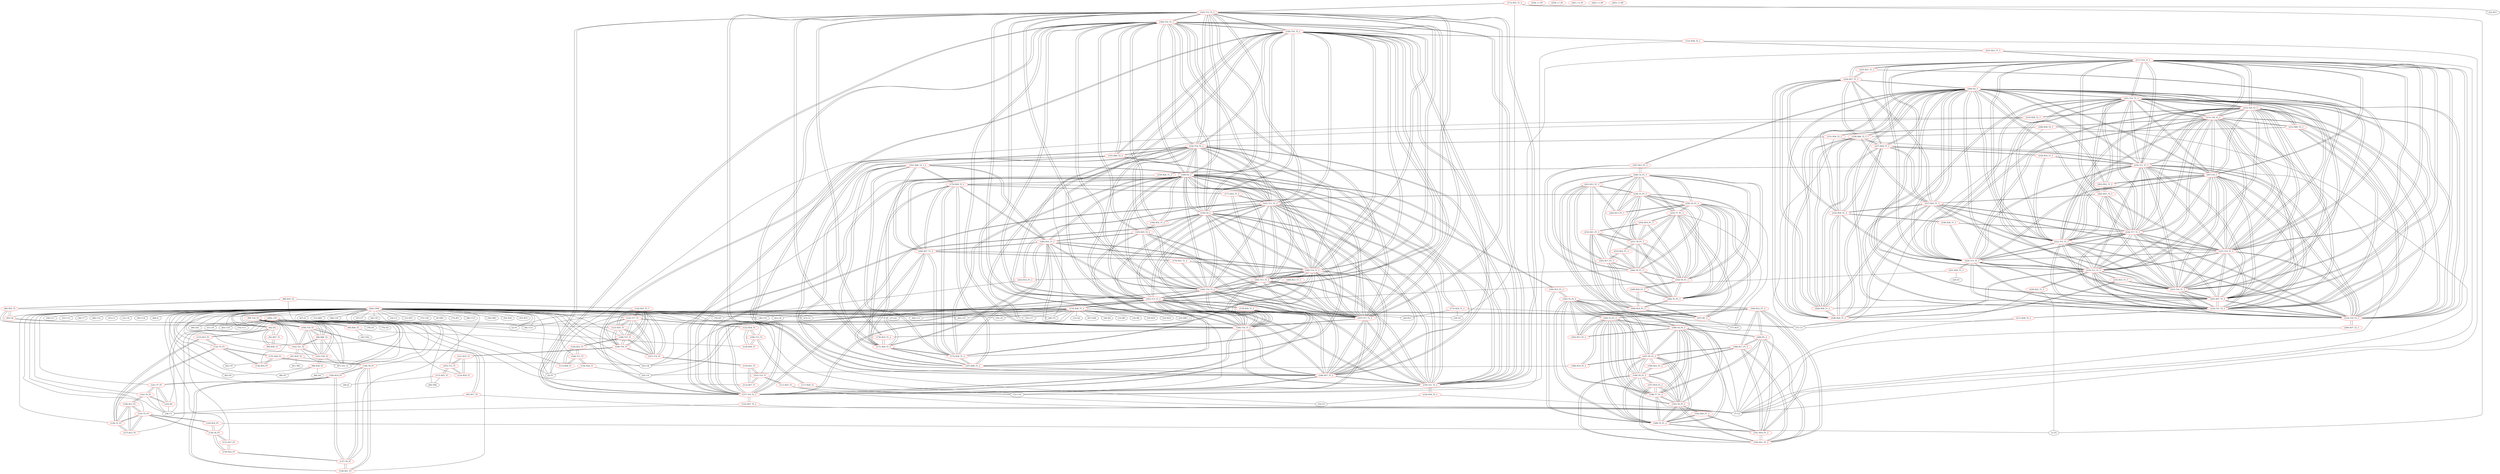 graph {
	88 [label="(88) R35_T2" color=red]
	89 [label="(89) R52_T1"]
	87 [label="(87) T22_T1"]
	124 [label="(124) R35_T2_T"]
	89 [label="(89) R52_T1" color=red]
	92 [label="(92) D2"]
	93 [label="(93) C8"]
	88 [label="(88) R35_T2"]
	87 [label="(87) T22_T1"]
	90 [label="(90) R58_T1" color=red]
	91 [label="(91) R57_T1"]
	92 [label="(92) D2"]
	91 [label="(91) R57_T1" color=red]
	90 [label="(90) R58_T1"]
	92 [label="(92) D2"]
	92 [label="(92) D2" color=red]
	89 [label="(89) R52_T1"]
	93 [label="(93) C8"]
	90 [label="(90) R58_T1"]
	91 [label="(91) R57_T1"]
	133 [label="(133) R15_P1"]
	93 [label="(93) C8" color=red]
	92 [label="(92) D2"]
	89 [label="(89) R52_T1"]
	94 [label="(94) R36_T2" color=red]
	63 [label="(63) U8"]
	45 [label="(45) GS2"]
	99 [label="(99) T18_T2"]
	95 [label="(95) R37_T2" color=red]
	34 [label="(34) U1"]
	7 [label="(7) U2"]
	100 [label="(100) T19_T2"]
	96 [label="(96) R38_T2" color=red]
	85 [label="(85) P4"]
	86 [label="(86) P5"]
	84 [label="(84) D4"]
	101 [label="(101) T20_T2"]
	97 [label="(97) R39_T2" color=red]
	63 [label="(63) U8"]
	62 [label="(62) U9"]
	61 [label="(61) TR2"]
	102 [label="(102) T21_T2"]
	98 [label="(98) R40_T2" color=red]
	87 [label="(87) T22_T1"]
	100 [label="(100) T19_T2"]
	99 [label="(99) T18_T2"]
	102 [label="(102) T21_T2"]
	101 [label="(101) T20_T2"]
	99 [label="(99) T18_T2" color=red]
	87 [label="(87) T22_T1"]
	100 [label="(100) T19_T2"]
	98 [label="(98) R40_T2"]
	102 [label="(102) T21_T2"]
	101 [label="(101) T20_T2"]
	94 [label="(94) R36_T2"]
	100 [label="(100) T19_T2" color=red]
	87 [label="(87) T22_T1"]
	99 [label="(99) T18_T2"]
	98 [label="(98) R40_T2"]
	102 [label="(102) T21_T2"]
	101 [label="(101) T20_T2"]
	95 [label="(95) R37_T2"]
	101 [label="(101) T20_T2" color=red]
	87 [label="(87) T22_T1"]
	100 [label="(100) T19_T2"]
	99 [label="(99) T18_T2"]
	98 [label="(98) R40_T2"]
	102 [label="(102) T21_T2"]
	96 [label="(96) R38_T2"]
	102 [label="(102) T21_T2" color=red]
	87 [label="(87) T22_T1"]
	100 [label="(100) T19_T2"]
	99 [label="(99) T18_T2"]
	98 [label="(98) R40_T2"]
	101 [label="(101) T20_T2"]
	97 [label="(97) R39_T2"]
	103 [label="(103) T10_T1" color=red]
	111 [label="(111) R23_T1"]
	119 [label="(119) R31_T1"]
	112 [label="(112) R27_T1"]
	104 [label="(104) T11_T1" color=red]
	116 [label="(116) R24_T1"]
	120 [label="(120) R32_T1"]
	113 [label="(113) R28_T1"]
	105 [label="(105) T12_T1" color=red]
	121 [label="(121) R33_T1"]
	114 [label="(114) R29_T1"]
	115 [label="(115) R25_T1"]
	106 [label="(106) T13_T1" color=red]
	118 [label="(118) R30_T1"]
	122 [label="(122) R34_T1"]
	117 [label="(117) R26_T1"]
	107 [label="(107) T14_T1" color=red]
	109 [label="(109) T16_T1"]
	108 [label="(108) T15_T1"]
	123 [label="(123) R35_T1"]
	110 [label="(110) T17_T1"]
	124 [label="(124) R35_T2_T"]
	119 [label="(119) R31_T1"]
	108 [label="(108) T15_T1" color=red]
	109 [label="(109) T16_T1"]
	123 [label="(123) R35_T1"]
	107 [label="(107) T14_T1"]
	110 [label="(110) T17_T1"]
	124 [label="(124) R35_T2_T"]
	120 [label="(120) R32_T1"]
	109 [label="(109) T16_T1" color=red]
	108 [label="(108) T15_T1"]
	123 [label="(123) R35_T1"]
	107 [label="(107) T14_T1"]
	110 [label="(110) T17_T1"]
	124 [label="(124) R35_T2_T"]
	121 [label="(121) R33_T1"]
	110 [label="(110) T17_T1" color=red]
	109 [label="(109) T16_T1"]
	108 [label="(108) T15_T1"]
	123 [label="(123) R35_T1"]
	107 [label="(107) T14_T1"]
	124 [label="(124) R35_T2_T"]
	122 [label="(122) R34_T1"]
	111 [label="(111) R23_T1" color=red]
	7 [label="(7) U2"]
	73 [label="(73) U10"]
	103 [label="(103) T10_T1"]
	112 [label="(112) R27_T1" color=red]
	103 [label="(103) T10_T1"]
	119 [label="(119) R31_T1"]
	113 [label="(113) R28_T1" color=red]
	120 [label="(120) R32_T1"]
	104 [label="(104) T11_T1"]
	114 [label="(114) R29_T1" color=red]
	121 [label="(121) R33_T1"]
	105 [label="(105) T12_T1"]
	115 [label="(115) R25_T1" color=red]
	58 [label="(58) J2"]
	60 [label="(60) FB4"]
	105 [label="(105) T12_T1"]
	116 [label="(116) R24_T1" color=red]
	43 [label="(43) U4"]
	0 [label="(0) P1"]
	104 [label="(104) T11_T1"]
	117 [label="(117) R26_T1" color=red]
	73 [label="(73) U10"]
	7 [label="(7) U2"]
	106 [label="(106) T13_T1"]
	118 [label="(118) R30_T1" color=red]
	122 [label="(122) R34_T1"]
	106 [label="(106) T13_T1"]
	119 [label="(119) R31_T1" color=red]
	103 [label="(103) T10_T1"]
	112 [label="(112) R27_T1"]
	107 [label="(107) T14_T1"]
	120 [label="(120) R32_T1" color=red]
	108 [label="(108) T15_T1"]
	113 [label="(113) R28_T1"]
	104 [label="(104) T11_T1"]
	121 [label="(121) R33_T1" color=red]
	109 [label="(109) T16_T1"]
	114 [label="(114) R29_T1"]
	105 [label="(105) T12_T1"]
	122 [label="(122) R34_T1" color=red]
	110 [label="(110) T17_T1"]
	118 [label="(118) R30_T1"]
	106 [label="(106) T13_T1"]
	123 [label="(123) R35_T1" color=red]
	109 [label="(109) T16_T1"]
	108 [label="(108) T15_T1"]
	107 [label="(107) T14_T1"]
	110 [label="(110) T17_T1"]
	124 [label="(124) R35_T2_T"]
	124 [label="(124) R35_T2_T" color=red]
	109 [label="(109) T16_T1"]
	108 [label="(108) T15_T1"]
	123 [label="(123) R35_T1"]
	107 [label="(107) T14_T1"]
	110 [label="(110) T17_T1"]
	88 [label="(88) R35_T2"]
	125 [label="(125) T3_P1" color=red]
	129 [label="(129) R14_P1"]
	130 [label="(130) T6_P1"]
	128 [label="(128) R13_P1"]
	127 [label="(127) R12_P1"]
	126 [label="(126) T2_P1"]
	126 [label="(126) T2_P1" color=red]
	128 [label="(128) R13_P1"]
	125 [label="(125) T3_P1"]
	127 [label="(127) R12_P1"]
	132 [label="(132) T5_P1"]
	133 [label="(133) R15_P1"]
	127 [label="(127) R12_P1" color=red]
	128 [label="(128) R13_P1"]
	125 [label="(125) T3_P1"]
	126 [label="(126) T2_P1"]
	128 [label="(128) R13_P1" color=red]
	142 [label="(142) T4_P1"]
	125 [label="(125) T3_P1"]
	127 [label="(127) R12_P1"]
	126 [label="(126) T2_P1"]
	129 [label="(129) R14_P1" color=red]
	1 [label="(1) P2"]
	125 [label="(125) T3_P1"]
	130 [label="(130) T6_P1"]
	130 [label="(130) T6_P1" color=red]
	129 [label="(129) R14_P1"]
	125 [label="(125) T3_P1"]
	139 [label="(139) R22_P1"]
	131 [label="(131) R17_P1"]
	131 [label="(131) R17_P1" color=red]
	139 [label="(139) R22_P1"]
	130 [label="(130) T6_P1"]
	132 [label="(132) T5_P1" color=red]
	126 [label="(126) T2_P1"]
	133 [label="(133) R15_P1"]
	134 [label="(134) R16_P1"]
	135 [label="(135) R20_P1"]
	133 [label="(133) R15_P1" color=red]
	92 [label="(92) D2"]
	126 [label="(126) T2_P1"]
	132 [label="(132) T5_P1"]
	134 [label="(134) R16_P1" color=red]
	132 [label="(132) T5_P1"]
	135 [label="(135) R20_P1"]
	135 [label="(135) R20_P1" color=red]
	136 [label="(136) T8_P1"]
	134 [label="(134) R16_P1"]
	132 [label="(132) T5_P1"]
	136 [label="(136) T8_P1" color=red]
	137 [label="(137) T9_P1"]
	138 [label="(138) R21_P1"]
	140 [label="(140) R19_P1"]
	135 [label="(135) R20_P1"]
	137 [label="(137) T9_P1" color=red]
	139 [label="(139) R22_P1"]
	138 [label="(138) R21_P1"]
	136 [label="(136) T8_P1"]
	140 [label="(140) R19_P1"]
	138 [label="(138) R21_P1" color=red]
	137 [label="(137) T9_P1"]
	136 [label="(136) T8_P1"]
	140 [label="(140) R19_P1"]
	139 [label="(139) R22_P1" color=red]
	137 [label="(137) T9_P1"]
	130 [label="(130) T6_P1"]
	131 [label="(131) R17_P1"]
	140 [label="(140) R19_P1" color=red]
	137 [label="(137) T9_P1"]
	138 [label="(138) R21_P1"]
	136 [label="(136) T8_P1"]
	141 [label="(141) T7_P1"]
	141 [label="(141) T7_P1" color=red]
	143 [label="(143) R1"]
	142 [label="(142) T4_P1"]
	34 [label="(34) U1"]
	140 [label="(140) R19_P1"]
	142 [label="(142) T4_P1" color=red]
	128 [label="(128) R13_P1"]
	143 [label="(143) R1"]
	141 [label="(141) T7_P1"]
	34 [label="(34) U1"]
	143 [label="(143) R1" color=red]
	142 [label="(142) T4_P1"]
	141 [label="(141) T7_P1"]
	34 [label="(34) U1"]
	144 [label="(144) T22_T1_2" color=red]
	158 [label="(158) T20_T2_2"]
	156 [label="(156) T18_T2_2"]
	157 [label="(157) T19_T2_2"]
	159 [label="(159) T21_T2_2"]
	148 [label="(148) R57_T1_2"]
	149 [label="(149) D2_2"]
	161 [label="(161) T11_T1_2"]
	166 [label="(166) T16_T1_2"]
	167 [label="(167) T17_T1_2"]
	160 [label="(160) T10_T1_2"]
	162 [label="(162) T12_T1_2"]
	163 [label="(163) T13_T1_2"]
	164 [label="(164) T14_T1_2"]
	165 [label="(165) T15_T1_2"]
	150 [label="(150) C8_2"]
	155 [label="(155) R40_T2_2"]
	146 [label="(146) R52_T1_2"]
	145 [label="(145) R35_T2_2"]
	145 [label="(145) R35_T2_2" color=red]
	166 [label="(166) T16_T1_2"]
	165 [label="(165) T15_T1_2"]
	180 [label="(180) R35_T1_2"]
	164 [label="(164) T14_T1_2"]
	167 [label="(167) T17_T1_2"]
	146 [label="(146) R52_T1_2"]
	144 [label="(144) T22_T1_2"]
	146 [label="(146) R52_T1_2" color=red]
	149 [label="(149) D2_2"]
	150 [label="(150) C8_2"]
	145 [label="(145) R35_T2_2"]
	144 [label="(144) T22_T1_2"]
	147 [label="(147) R58_T1_2" color=red]
	148 [label="(148) R57_T1_2"]
	149 [label="(149) D2_2"]
	171 [label="(171) R29_T1_2"]
	180 [label="(180) R35_T1_2"]
	181 [label="(181) R40_T2_T_2"]
	175 [label="(175) R30_T1_2"]
	169 [label="(169) R27_T1_2"]
	170 [label="(170) R28_T1_2"]
	148 [label="(148) R57_T1_2" color=red]
	158 [label="(158) T20_T2_2"]
	156 [label="(156) T18_T2_2"]
	157 [label="(157) T19_T2_2"]
	159 [label="(159) T21_T2_2"]
	144 [label="(144) T22_T1_2"]
	149 [label="(149) D2_2"]
	161 [label="(161) T11_T1_2"]
	166 [label="(166) T16_T1_2"]
	167 [label="(167) T17_T1_2"]
	160 [label="(160) T10_T1_2"]
	162 [label="(162) T12_T1_2"]
	163 [label="(163) T13_T1_2"]
	164 [label="(164) T14_T1_2"]
	165 [label="(165) T15_T1_2"]
	150 [label="(150) C8_2"]
	147 [label="(147) R58_T1_2"]
	149 [label="(149) D2_2" color=red]
	158 [label="(158) T20_T2_2"]
	156 [label="(156) T18_T2_2"]
	157 [label="(157) T19_T2_2"]
	159 [label="(159) T21_T2_2"]
	148 [label="(148) R57_T1_2"]
	144 [label="(144) T22_T1_2"]
	161 [label="(161) T11_T1_2"]
	166 [label="(166) T16_T1_2"]
	167 [label="(167) T17_T1_2"]
	160 [label="(160) T10_T1_2"]
	162 [label="(162) T12_T1_2"]
	163 [label="(163) T13_T1_2"]
	164 [label="(164) T14_T1_2"]
	165 [label="(165) T15_T1_2"]
	150 [label="(150) C8_2"]
	146 [label="(146) R52_T1_2"]
	147 [label="(147) R58_T1_2"]
	171 [label="(171) R29_T1_2"]
	180 [label="(180) R35_T1_2"]
	181 [label="(181) R40_T2_T_2"]
	175 [label="(175) R30_T1_2"]
	169 [label="(169) R27_T1_2"]
	170 [label="(170) R28_T1_2"]
	190 [label="(190) R15_P1_2"]
	150 [label="(150) C8_2" color=red]
	158 [label="(158) T20_T2_2"]
	156 [label="(156) T18_T2_2"]
	157 [label="(157) T19_T2_2"]
	159 [label="(159) T21_T2_2"]
	148 [label="(148) R57_T1_2"]
	144 [label="(144) T22_T1_2"]
	149 [label="(149) D2_2"]
	161 [label="(161) T11_T1_2"]
	166 [label="(166) T16_T1_2"]
	167 [label="(167) T17_T1_2"]
	160 [label="(160) T10_T1_2"]
	162 [label="(162) T12_T1_2"]
	163 [label="(163) T13_T1_2"]
	164 [label="(164) T14_T1_2"]
	165 [label="(165) T15_T1_2"]
	146 [label="(146) R52_T1_2"]
	151 [label="(151) R36_T2_2" color=red]
	37 [label="(37) U3"]
	7 [label="(7) U2"]
	208 [label="(208) R36_T2_3"]
	156 [label="(156) T18_T2_2"]
	152 [label="(152) R37_T2_2" color=red]
	34 [label="(34) U1"]
	7 [label="(7) U2"]
	157 [label="(157) T19_T2_2"]
	153 [label="(153) R38_T2_2" color=red]
	73 [label="(73) U10"]
	7 [label="(7) U2"]
	225 [label="(225) R23_T1_3"]
	158 [label="(158) T20_T2_2"]
	154 [label="(154) R39_T2_2" color=red]
	33 [label="(33) C5"]
	7 [label="(7) U2"]
	159 [label="(159) T21_T2_2"]
	155 [label="(155) R40_T2_2" color=red]
	144 [label="(144) T22_T1_2"]
	157 [label="(157) T19_T2_2"]
	156 [label="(156) T18_T2_2"]
	159 [label="(159) T21_T2_2"]
	158 [label="(158) T20_T2_2"]
	181 [label="(181) R40_T2_T_2"]
	156 [label="(156) T18_T2_2" color=red]
	158 [label="(158) T20_T2_2"]
	157 [label="(157) T19_T2_2"]
	159 [label="(159) T21_T2_2"]
	148 [label="(148) R57_T1_2"]
	144 [label="(144) T22_T1_2"]
	149 [label="(149) D2_2"]
	161 [label="(161) T11_T1_2"]
	166 [label="(166) T16_T1_2"]
	167 [label="(167) T17_T1_2"]
	160 [label="(160) T10_T1_2"]
	162 [label="(162) T12_T1_2"]
	163 [label="(163) T13_T1_2"]
	164 [label="(164) T14_T1_2"]
	165 [label="(165) T15_T1_2"]
	150 [label="(150) C8_2"]
	155 [label="(155) R40_T2_2"]
	151 [label="(151) R36_T2_2"]
	157 [label="(157) T19_T2_2" color=red]
	158 [label="(158) T20_T2_2"]
	156 [label="(156) T18_T2_2"]
	159 [label="(159) T21_T2_2"]
	148 [label="(148) R57_T1_2"]
	144 [label="(144) T22_T1_2"]
	149 [label="(149) D2_2"]
	161 [label="(161) T11_T1_2"]
	166 [label="(166) T16_T1_2"]
	167 [label="(167) T17_T1_2"]
	160 [label="(160) T10_T1_2"]
	162 [label="(162) T12_T1_2"]
	163 [label="(163) T13_T1_2"]
	164 [label="(164) T14_T1_2"]
	165 [label="(165) T15_T1_2"]
	150 [label="(150) C8_2"]
	155 [label="(155) R40_T2_2"]
	152 [label="(152) R37_T2_2"]
	158 [label="(158) T20_T2_2" color=red]
	156 [label="(156) T18_T2_2"]
	157 [label="(157) T19_T2_2"]
	159 [label="(159) T21_T2_2"]
	148 [label="(148) R57_T1_2"]
	144 [label="(144) T22_T1_2"]
	149 [label="(149) D2_2"]
	161 [label="(161) T11_T1_2"]
	166 [label="(166) T16_T1_2"]
	167 [label="(167) T17_T1_2"]
	160 [label="(160) T10_T1_2"]
	162 [label="(162) T12_T1_2"]
	163 [label="(163) T13_T1_2"]
	164 [label="(164) T14_T1_2"]
	165 [label="(165) T15_T1_2"]
	150 [label="(150) C8_2"]
	155 [label="(155) R40_T2_2"]
	153 [label="(153) R38_T2_2"]
	159 [label="(159) T21_T2_2" color=red]
	158 [label="(158) T20_T2_2"]
	156 [label="(156) T18_T2_2"]
	157 [label="(157) T19_T2_2"]
	148 [label="(148) R57_T1_2"]
	144 [label="(144) T22_T1_2"]
	149 [label="(149) D2_2"]
	161 [label="(161) T11_T1_2"]
	166 [label="(166) T16_T1_2"]
	167 [label="(167) T17_T1_2"]
	160 [label="(160) T10_T1_2"]
	162 [label="(162) T12_T1_2"]
	163 [label="(163) T13_T1_2"]
	164 [label="(164) T14_T1_2"]
	165 [label="(165) T15_T1_2"]
	150 [label="(150) C8_2"]
	155 [label="(155) R40_T2_2"]
	154 [label="(154) R39_T2_2"]
	160 [label="(160) T10_T1_2" color=red]
	158 [label="(158) T20_T2_2"]
	156 [label="(156) T18_T2_2"]
	157 [label="(157) T19_T2_2"]
	159 [label="(159) T21_T2_2"]
	148 [label="(148) R57_T1_2"]
	144 [label="(144) T22_T1_2"]
	149 [label="(149) D2_2"]
	161 [label="(161) T11_T1_2"]
	166 [label="(166) T16_T1_2"]
	167 [label="(167) T17_T1_2"]
	162 [label="(162) T12_T1_2"]
	163 [label="(163) T13_T1_2"]
	164 [label="(164) T14_T1_2"]
	165 [label="(165) T15_T1_2"]
	150 [label="(150) C8_2"]
	168 [label="(168) R23_T1_2"]
	176 [label="(176) R31_T1_2"]
	169 [label="(169) R27_T1_2"]
	161 [label="(161) T11_T1_2" color=red]
	158 [label="(158) T20_T2_2"]
	156 [label="(156) T18_T2_2"]
	157 [label="(157) T19_T2_2"]
	159 [label="(159) T21_T2_2"]
	148 [label="(148) R57_T1_2"]
	144 [label="(144) T22_T1_2"]
	149 [label="(149) D2_2"]
	166 [label="(166) T16_T1_2"]
	167 [label="(167) T17_T1_2"]
	160 [label="(160) T10_T1_2"]
	162 [label="(162) T12_T1_2"]
	163 [label="(163) T13_T1_2"]
	164 [label="(164) T14_T1_2"]
	165 [label="(165) T15_T1_2"]
	150 [label="(150) C8_2"]
	173 [label="(173) R24_T1_2"]
	177 [label="(177) R32_T1_2"]
	170 [label="(170) R28_T1_2"]
	162 [label="(162) T12_T1_2" color=red]
	158 [label="(158) T20_T2_2"]
	156 [label="(156) T18_T2_2"]
	157 [label="(157) T19_T2_2"]
	159 [label="(159) T21_T2_2"]
	148 [label="(148) R57_T1_2"]
	144 [label="(144) T22_T1_2"]
	149 [label="(149) D2_2"]
	161 [label="(161) T11_T1_2"]
	166 [label="(166) T16_T1_2"]
	167 [label="(167) T17_T1_2"]
	160 [label="(160) T10_T1_2"]
	163 [label="(163) T13_T1_2"]
	164 [label="(164) T14_T1_2"]
	165 [label="(165) T15_T1_2"]
	150 [label="(150) C8_2"]
	178 [label="(178) R33_T1_2"]
	171 [label="(171) R29_T1_2"]
	172 [label="(172) R25_T1_2"]
	163 [label="(163) T13_T1_2" color=red]
	158 [label="(158) T20_T2_2"]
	156 [label="(156) T18_T2_2"]
	157 [label="(157) T19_T2_2"]
	159 [label="(159) T21_T2_2"]
	148 [label="(148) R57_T1_2"]
	144 [label="(144) T22_T1_2"]
	149 [label="(149) D2_2"]
	161 [label="(161) T11_T1_2"]
	166 [label="(166) T16_T1_2"]
	167 [label="(167) T17_T1_2"]
	160 [label="(160) T10_T1_2"]
	162 [label="(162) T12_T1_2"]
	164 [label="(164) T14_T1_2"]
	165 [label="(165) T15_T1_2"]
	150 [label="(150) C8_2"]
	175 [label="(175) R30_T1_2"]
	179 [label="(179) R34_T1_2"]
	174 [label="(174) R26_T1_2"]
	164 [label="(164) T14_T1_2" color=red]
	158 [label="(158) T20_T2_2"]
	156 [label="(156) T18_T2_2"]
	157 [label="(157) T19_T2_2"]
	159 [label="(159) T21_T2_2"]
	148 [label="(148) R57_T1_2"]
	144 [label="(144) T22_T1_2"]
	149 [label="(149) D2_2"]
	161 [label="(161) T11_T1_2"]
	166 [label="(166) T16_T1_2"]
	167 [label="(167) T17_T1_2"]
	160 [label="(160) T10_T1_2"]
	162 [label="(162) T12_T1_2"]
	163 [label="(163) T13_T1_2"]
	165 [label="(165) T15_T1_2"]
	150 [label="(150) C8_2"]
	180 [label="(180) R35_T1_2"]
	145 [label="(145) R35_T2_2"]
	176 [label="(176) R31_T1_2"]
	165 [label="(165) T15_T1_2" color=red]
	158 [label="(158) T20_T2_2"]
	156 [label="(156) T18_T2_2"]
	157 [label="(157) T19_T2_2"]
	159 [label="(159) T21_T2_2"]
	148 [label="(148) R57_T1_2"]
	144 [label="(144) T22_T1_2"]
	149 [label="(149) D2_2"]
	161 [label="(161) T11_T1_2"]
	166 [label="(166) T16_T1_2"]
	167 [label="(167) T17_T1_2"]
	160 [label="(160) T10_T1_2"]
	162 [label="(162) T12_T1_2"]
	163 [label="(163) T13_T1_2"]
	164 [label="(164) T14_T1_2"]
	150 [label="(150) C8_2"]
	180 [label="(180) R35_T1_2"]
	145 [label="(145) R35_T2_2"]
	177 [label="(177) R32_T1_2"]
	166 [label="(166) T16_T1_2" color=red]
	158 [label="(158) T20_T2_2"]
	156 [label="(156) T18_T2_2"]
	157 [label="(157) T19_T2_2"]
	159 [label="(159) T21_T2_2"]
	148 [label="(148) R57_T1_2"]
	144 [label="(144) T22_T1_2"]
	149 [label="(149) D2_2"]
	161 [label="(161) T11_T1_2"]
	167 [label="(167) T17_T1_2"]
	160 [label="(160) T10_T1_2"]
	162 [label="(162) T12_T1_2"]
	163 [label="(163) T13_T1_2"]
	164 [label="(164) T14_T1_2"]
	165 [label="(165) T15_T1_2"]
	150 [label="(150) C8_2"]
	180 [label="(180) R35_T1_2"]
	145 [label="(145) R35_T2_2"]
	178 [label="(178) R33_T1_2"]
	167 [label="(167) T17_T1_2" color=red]
	158 [label="(158) T20_T2_2"]
	156 [label="(156) T18_T2_2"]
	157 [label="(157) T19_T2_2"]
	159 [label="(159) T21_T2_2"]
	148 [label="(148) R57_T1_2"]
	144 [label="(144) T22_T1_2"]
	149 [label="(149) D2_2"]
	161 [label="(161) T11_T1_2"]
	166 [label="(166) T16_T1_2"]
	160 [label="(160) T10_T1_2"]
	162 [label="(162) T12_T1_2"]
	163 [label="(163) T13_T1_2"]
	164 [label="(164) T14_T1_2"]
	165 [label="(165) T15_T1_2"]
	150 [label="(150) C8_2"]
	180 [label="(180) R35_T1_2"]
	145 [label="(145) R35_T2_2"]
	179 [label="(179) R34_T1_2"]
	168 [label="(168) R23_T1_2" color=red]
	63 [label="(63) U8"]
	160 [label="(160) T10_T1_2"]
	169 [label="(169) R27_T1_2" color=red]
	171 [label="(171) R29_T1_2"]
	180 [label="(180) R35_T1_2"]
	181 [label="(181) R40_T2_T_2"]
	175 [label="(175) R30_T1_2"]
	149 [label="(149) D2_2"]
	147 [label="(147) R58_T1_2"]
	170 [label="(170) R28_T1_2"]
	160 [label="(160) T10_T1_2"]
	176 [label="(176) R31_T1_2"]
	170 [label="(170) R28_T1_2" color=red]
	171 [label="(171) R29_T1_2"]
	180 [label="(180) R35_T1_2"]
	181 [label="(181) R40_T2_T_2"]
	175 [label="(175) R30_T1_2"]
	149 [label="(149) D2_2"]
	147 [label="(147) R58_T1_2"]
	169 [label="(169) R27_T1_2"]
	177 [label="(177) R32_T1_2"]
	161 [label="(161) T11_T1_2"]
	171 [label="(171) R29_T1_2" color=red]
	180 [label="(180) R35_T1_2"]
	181 [label="(181) R40_T2_T_2"]
	175 [label="(175) R30_T1_2"]
	149 [label="(149) D2_2"]
	147 [label="(147) R58_T1_2"]
	169 [label="(169) R27_T1_2"]
	170 [label="(170) R28_T1_2"]
	178 [label="(178) R33_T1_2"]
	162 [label="(162) T12_T1_2"]
	172 [label="(172) R25_T1_2" color=red]
	1 [label="(1) P2"]
	18 [label="(18) Q3"]
	22 [label="(22) R11"]
	162 [label="(162) T12_T1_2"]
	173 [label="(173) R24_T1_2" color=red]
	7 [label="(7) U2"]
	20 [label="(20) R13"]
	18 [label="(18) Q3"]
	161 [label="(161) T11_T1_2"]
	174 [label="(174) R26_T1_2" color=red]
	2 [label="(2) P3"]
	35 [label="(35) C6"]
	19 [label="(19) R10"]
	73 [label="(73) U10"]
	38 [label="(38) C10"]
	20 [label="(20) R13"]
	70 [label="(70) C17"]
	52 [label="(52) R14"]
	41 [label="(41) C8"]
	64 [label="(64) C13"]
	25 [label="(25) SW3"]
	34 [label="(34) U1"]
	13 [label="(13) Q2"]
	0 [label="(0) P1"]
	47 [label="(47) GS4"]
	37 [label="(37) U3"]
	43 [label="(43) U4"]
	81 [label="(81) U12"]
	28 [label="(28) R4"]
	15 [label="(15) R9"]
	23 [label="(23) C2"]
	18 [label="(18) Q3"]
	63 [label="(63) U8"]
	14 [label="(14) R6"]
	40 [label="(40) U5"]
	82 [label="(82) C21"]
	163 [label="(163) T13_T1_2"]
	175 [label="(175) R30_T1_2" color=red]
	171 [label="(171) R29_T1_2"]
	180 [label="(180) R35_T1_2"]
	181 [label="(181) R40_T2_T_2"]
	149 [label="(149) D2_2"]
	147 [label="(147) R58_T1_2"]
	169 [label="(169) R27_T1_2"]
	170 [label="(170) R28_T1_2"]
	179 [label="(179) R34_T1_2"]
	163 [label="(163) T13_T1_2"]
	176 [label="(176) R31_T1_2" color=red]
	160 [label="(160) T10_T1_2"]
	169 [label="(169) R27_T1_2"]
	164 [label="(164) T14_T1_2"]
	177 [label="(177) R32_T1_2" color=red]
	165 [label="(165) T15_T1_2"]
	170 [label="(170) R28_T1_2"]
	161 [label="(161) T11_T1_2"]
	178 [label="(178) R33_T1_2" color=red]
	166 [label="(166) T16_T1_2"]
	171 [label="(171) R29_T1_2"]
	162 [label="(162) T12_T1_2"]
	179 [label="(179) R34_T1_2" color=red]
	167 [label="(167) T17_T1_2"]
	175 [label="(175) R30_T1_2"]
	163 [label="(163) T13_T1_2"]
	180 [label="(180) R35_T1_2" color=red]
	171 [label="(171) R29_T1_2"]
	181 [label="(181) R40_T2_T_2"]
	175 [label="(175) R30_T1_2"]
	149 [label="(149) D2_2"]
	147 [label="(147) R58_T1_2"]
	169 [label="(169) R27_T1_2"]
	170 [label="(170) R28_T1_2"]
	166 [label="(166) T16_T1_2"]
	165 [label="(165) T15_T1_2"]
	164 [label="(164) T14_T1_2"]
	167 [label="(167) T17_T1_2"]
	145 [label="(145) R35_T2_2"]
	181 [label="(181) R40_T2_T_2" color=red]
	171 [label="(171) R29_T1_2"]
	180 [label="(180) R35_T1_2"]
	175 [label="(175) R30_T1_2"]
	149 [label="(149) D2_2"]
	147 [label="(147) R58_T1_2"]
	169 [label="(169) R27_T1_2"]
	170 [label="(170) R28_T1_2"]
	155 [label="(155) R40_T2_2"]
	182 [label="(182) T3_P1_2" color=red]
	199 [label="(199) T4_P1_2"]
	198 [label="(198) T7_P1_2"]
	189 [label="(189) T5_P1_2"]
	194 [label="(194) T9_P1_2"]
	193 [label="(193) T8_P1_2"]
	187 [label="(187) T6_P1_2"]
	183 [label="(183) T2_P1_2"]
	186 [label="(186) R14_P1_2"]
	185 [label="(185) R13_P1_2"]
	184 [label="(184) R12_P1_2"]
	183 [label="(183) T2_P1_2" color=red]
	182 [label="(182) T3_P1_2"]
	199 [label="(199) T4_P1_2"]
	198 [label="(198) T7_P1_2"]
	189 [label="(189) T5_P1_2"]
	194 [label="(194) T9_P1_2"]
	193 [label="(193) T8_P1_2"]
	187 [label="(187) T6_P1_2"]
	185 [label="(185) R13_P1_2"]
	184 [label="(184) R12_P1_2"]
	190 [label="(190) R15_P1_2"]
	184 [label="(184) R12_P1_2" color=red]
	195 [label="(195) R21_P1_2"]
	191 [label="(191) R16_P1_2"]
	188 [label="(188) R17_P1_2"]
	200 [label="(200) R1_2"]
	185 [label="(185) R13_P1_2"]
	182 [label="(182) T3_P1_2"]
	183 [label="(183) T2_P1_2"]
	185 [label="(185) R13_P1_2" color=red]
	199 [label="(199) T4_P1_2"]
	182 [label="(182) T3_P1_2"]
	184 [label="(184) R12_P1_2"]
	183 [label="(183) T2_P1_2"]
	186 [label="(186) R14_P1_2" color=red]
	43 [label="(43) U4"]
	182 [label="(182) T3_P1_2"]
	187 [label="(187) T6_P1_2"]
	187 [label="(187) T6_P1_2" color=red]
	182 [label="(182) T3_P1_2"]
	199 [label="(199) T4_P1_2"]
	198 [label="(198) T7_P1_2"]
	189 [label="(189) T5_P1_2"]
	194 [label="(194) T9_P1_2"]
	193 [label="(193) T8_P1_2"]
	183 [label="(183) T2_P1_2"]
	186 [label="(186) R14_P1_2"]
	196 [label="(196) R22_P1_2"]
	188 [label="(188) R17_P1_2"]
	188 [label="(188) R17_P1_2" color=red]
	195 [label="(195) R21_P1_2"]
	191 [label="(191) R16_P1_2"]
	184 [label="(184) R12_P1_2"]
	200 [label="(200) R1_2"]
	196 [label="(196) R22_P1_2"]
	187 [label="(187) T6_P1_2"]
	189 [label="(189) T5_P1_2" color=red]
	182 [label="(182) T3_P1_2"]
	199 [label="(199) T4_P1_2"]
	198 [label="(198) T7_P1_2"]
	194 [label="(194) T9_P1_2"]
	193 [label="(193) T8_P1_2"]
	187 [label="(187) T6_P1_2"]
	183 [label="(183) T2_P1_2"]
	190 [label="(190) R15_P1_2"]
	191 [label="(191) R16_P1_2"]
	192 [label="(192) R20_P1_2"]
	190 [label="(190) R15_P1_2" color=red]
	149 [label="(149) D2_2"]
	183 [label="(183) T2_P1_2"]
	189 [label="(189) T5_P1_2"]
	191 [label="(191) R16_P1_2" color=red]
	195 [label="(195) R21_P1_2"]
	184 [label="(184) R12_P1_2"]
	188 [label="(188) R17_P1_2"]
	200 [label="(200) R1_2"]
	189 [label="(189) T5_P1_2"]
	192 [label="(192) R20_P1_2"]
	192 [label="(192) R20_P1_2" color=red]
	193 [label="(193) T8_P1_2"]
	191 [label="(191) R16_P1_2"]
	189 [label="(189) T5_P1_2"]
	193 [label="(193) T8_P1_2" color=red]
	182 [label="(182) T3_P1_2"]
	199 [label="(199) T4_P1_2"]
	198 [label="(198) T7_P1_2"]
	189 [label="(189) T5_P1_2"]
	194 [label="(194) T9_P1_2"]
	187 [label="(187) T6_P1_2"]
	183 [label="(183) T2_P1_2"]
	195 [label="(195) R21_P1_2"]
	197 [label="(197) R19_P1_2"]
	192 [label="(192) R20_P1_2"]
	194 [label="(194) T9_P1_2" color=red]
	196 [label="(196) R22_P1_2"]
	182 [label="(182) T3_P1_2"]
	199 [label="(199) T4_P1_2"]
	198 [label="(198) T7_P1_2"]
	189 [label="(189) T5_P1_2"]
	193 [label="(193) T8_P1_2"]
	187 [label="(187) T6_P1_2"]
	183 [label="(183) T2_P1_2"]
	195 [label="(195) R21_P1_2"]
	197 [label="(197) R19_P1_2"]
	195 [label="(195) R21_P1_2" color=red]
	191 [label="(191) R16_P1_2"]
	184 [label="(184) R12_P1_2"]
	188 [label="(188) R17_P1_2"]
	200 [label="(200) R1_2"]
	194 [label="(194) T9_P1_2"]
	193 [label="(193) T8_P1_2"]
	197 [label="(197) R19_P1_2"]
	196 [label="(196) R22_P1_2" color=red]
	194 [label="(194) T9_P1_2"]
	187 [label="(187) T6_P1_2"]
	188 [label="(188) R17_P1_2"]
	197 [label="(197) R19_P1_2" color=red]
	194 [label="(194) T9_P1_2"]
	195 [label="(195) R21_P1_2"]
	193 [label="(193) T8_P1_2"]
	198 [label="(198) T7_P1_2"]
	198 [label="(198) T7_P1_2" color=red]
	182 [label="(182) T3_P1_2"]
	199 [label="(199) T4_P1_2"]
	189 [label="(189) T5_P1_2"]
	194 [label="(194) T9_P1_2"]
	193 [label="(193) T8_P1_2"]
	187 [label="(187) T6_P1_2"]
	183 [label="(183) T2_P1_2"]
	200 [label="(200) R1_2"]
	7 [label="(7) U2"]
	197 [label="(197) R19_P1_2"]
	199 [label="(199) T4_P1_2" color=red]
	182 [label="(182) T3_P1_2"]
	198 [label="(198) T7_P1_2"]
	189 [label="(189) T5_P1_2"]
	194 [label="(194) T9_P1_2"]
	193 [label="(193) T8_P1_2"]
	187 [label="(187) T6_P1_2"]
	183 [label="(183) T2_P1_2"]
	185 [label="(185) R13_P1_2"]
	200 [label="(200) R1_2"]
	7 [label="(7) U2"]
	200 [label="(200) R1_2" color=red]
	199 [label="(199) T4_P1_2"]
	198 [label="(198) T7_P1_2"]
	7 [label="(7) U2"]
	195 [label="(195) R21_P1_2"]
	191 [label="(191) R16_P1_2"]
	184 [label="(184) R12_P1_2"]
	188 [label="(188) R17_P1_2"]
	201 [label="(201) T22_T1_3" color=red]
	215 [label="(215) T20_T2_3"]
	213 [label="(213) T18_T2_3"]
	214 [label="(214) T19_T2_3"]
	216 [label="(216) T21_T2_3"]
	205 [label="(205) R57_T1_3"]
	206 [label="(206) D2_3"]
	218 [label="(218) T11_T1_3"]
	223 [label="(223) T16_T1_3"]
	224 [label="(224) T17_T1_3"]
	217 [label="(217) T10_T1_3"]
	219 [label="(219) T12_T1_3"]
	220 [label="(220) T13_T1_3"]
	221 [label="(221) T14_T1_3"]
	222 [label="(222) T15_T1_3"]
	207 [label="(207) C8_3"]
	212 [label="(212) R40_T2_3"]
	203 [label="(203) R52_T1_3"]
	202 [label="(202) R35_T2_3"]
	202 [label="(202) R35_T2_3" color=red]
	223 [label="(223) T16_T1_3"]
	222 [label="(222) T15_T1_3"]
	237 [label="(237) R35_T1_3"]
	221 [label="(221) T14_T1_3"]
	224 [label="(224) T17_T1_3"]
	203 [label="(203) R52_T1_3"]
	201 [label="(201) T22_T1_3"]
	203 [label="(203) R52_T1_3" color=red]
	206 [label="(206) D2_3"]
	207 [label="(207) C8_3"]
	202 [label="(202) R35_T2_3"]
	201 [label="(201) T22_T1_3"]
	204 [label="(204) R58_T1_3" color=red]
	205 [label="(205) R57_T1_3"]
	206 [label="(206) D2_3"]
	228 [label="(228) R29_T1_3"]
	237 [label="(237) R35_T1_3"]
	238 [label="(238) R40_T2_T_3"]
	232 [label="(232) R30_T1_3"]
	226 [label="(226) R27_T1_3"]
	227 [label="(227) R28_T1_3"]
	205 [label="(205) R57_T1_3" color=red]
	215 [label="(215) T20_T2_3"]
	213 [label="(213) T18_T2_3"]
	214 [label="(214) T19_T2_3"]
	216 [label="(216) T21_T2_3"]
	201 [label="(201) T22_T1_3"]
	206 [label="(206) D2_3"]
	218 [label="(218) T11_T1_3"]
	223 [label="(223) T16_T1_3"]
	224 [label="(224) T17_T1_3"]
	217 [label="(217) T10_T1_3"]
	219 [label="(219) T12_T1_3"]
	220 [label="(220) T13_T1_3"]
	221 [label="(221) T14_T1_3"]
	222 [label="(222) T15_T1_3"]
	207 [label="(207) C8_3"]
	204 [label="(204) R58_T1_3"]
	206 [label="(206) D2_3" color=red]
	215 [label="(215) T20_T2_3"]
	213 [label="(213) T18_T2_3"]
	214 [label="(214) T19_T2_3"]
	216 [label="(216) T21_T2_3"]
	205 [label="(205) R57_T1_3"]
	201 [label="(201) T22_T1_3"]
	218 [label="(218) T11_T1_3"]
	223 [label="(223) T16_T1_3"]
	224 [label="(224) T17_T1_3"]
	217 [label="(217) T10_T1_3"]
	219 [label="(219) T12_T1_3"]
	220 [label="(220) T13_T1_3"]
	221 [label="(221) T14_T1_3"]
	222 [label="(222) T15_T1_3"]
	207 [label="(207) C8_3"]
	203 [label="(203) R52_T1_3"]
	204 [label="(204) R58_T1_3"]
	228 [label="(228) R29_T1_3"]
	237 [label="(237) R35_T1_3"]
	238 [label="(238) R40_T2_T_3"]
	232 [label="(232) R30_T1_3"]
	226 [label="(226) R27_T1_3"]
	227 [label="(227) R28_T1_3"]
	247 [label="(247) R15_P1_3"]
	207 [label="(207) C8_3" color=red]
	215 [label="(215) T20_T2_3"]
	213 [label="(213) T18_T2_3"]
	214 [label="(214) T19_T2_3"]
	216 [label="(216) T21_T2_3"]
	205 [label="(205) R57_T1_3"]
	201 [label="(201) T22_T1_3"]
	206 [label="(206) D2_3"]
	218 [label="(218) T11_T1_3"]
	223 [label="(223) T16_T1_3"]
	224 [label="(224) T17_T1_3"]
	217 [label="(217) T10_T1_3"]
	219 [label="(219) T12_T1_3"]
	220 [label="(220) T13_T1_3"]
	221 [label="(221) T14_T1_3"]
	222 [label="(222) T15_T1_3"]
	203 [label="(203) R52_T1_3"]
	208 [label="(208) R36_T2_3" color=red]
	37 [label="(37) U3"]
	7 [label="(7) U2"]
	151 [label="(151) R36_T2_2"]
	213 [label="(213) T18_T2_3"]
	209 [label="(209) R37_T2_3" color=red]
	7 [label="(7) U2"]
	214 [label="(214) T19_T2_3"]
	210 [label="(210) R38_T2_3" color=red]
	0 [label="(0) P1"]
	40 [label="(40) U5"]
	215 [label="(215) T20_T2_3"]
	211 [label="(211) R39_T2_3" color=red]
	37 [label="(37) U3"]
	7 [label="(7) U2"]
	216 [label="(216) T21_T2_3"]
	212 [label="(212) R40_T2_3" color=red]
	201 [label="(201) T22_T1_3"]
	214 [label="(214) T19_T2_3"]
	213 [label="(213) T18_T2_3"]
	216 [label="(216) T21_T2_3"]
	215 [label="(215) T20_T2_3"]
	238 [label="(238) R40_T2_T_3"]
	213 [label="(213) T18_T2_3" color=red]
	215 [label="(215) T20_T2_3"]
	214 [label="(214) T19_T2_3"]
	216 [label="(216) T21_T2_3"]
	205 [label="(205) R57_T1_3"]
	201 [label="(201) T22_T1_3"]
	206 [label="(206) D2_3"]
	218 [label="(218) T11_T1_3"]
	223 [label="(223) T16_T1_3"]
	224 [label="(224) T17_T1_3"]
	217 [label="(217) T10_T1_3"]
	219 [label="(219) T12_T1_3"]
	220 [label="(220) T13_T1_3"]
	221 [label="(221) T14_T1_3"]
	222 [label="(222) T15_T1_3"]
	207 [label="(207) C8_3"]
	212 [label="(212) R40_T2_3"]
	208 [label="(208) R36_T2_3"]
	214 [label="(214) T19_T2_3" color=red]
	215 [label="(215) T20_T2_3"]
	213 [label="(213) T18_T2_3"]
	216 [label="(216) T21_T2_3"]
	205 [label="(205) R57_T1_3"]
	201 [label="(201) T22_T1_3"]
	206 [label="(206) D2_3"]
	218 [label="(218) T11_T1_3"]
	223 [label="(223) T16_T1_3"]
	224 [label="(224) T17_T1_3"]
	217 [label="(217) T10_T1_3"]
	219 [label="(219) T12_T1_3"]
	220 [label="(220) T13_T1_3"]
	221 [label="(221) T14_T1_3"]
	222 [label="(222) T15_T1_3"]
	207 [label="(207) C8_3"]
	212 [label="(212) R40_T2_3"]
	209 [label="(209) R37_T2_3"]
	215 [label="(215) T20_T2_3" color=red]
	213 [label="(213) T18_T2_3"]
	214 [label="(214) T19_T2_3"]
	216 [label="(216) T21_T2_3"]
	205 [label="(205) R57_T1_3"]
	201 [label="(201) T22_T1_3"]
	206 [label="(206) D2_3"]
	218 [label="(218) T11_T1_3"]
	223 [label="(223) T16_T1_3"]
	224 [label="(224) T17_T1_3"]
	217 [label="(217) T10_T1_3"]
	219 [label="(219) T12_T1_3"]
	220 [label="(220) T13_T1_3"]
	221 [label="(221) T14_T1_3"]
	222 [label="(222) T15_T1_3"]
	207 [label="(207) C8_3"]
	212 [label="(212) R40_T2_3"]
	210 [label="(210) R38_T2_3"]
	216 [label="(216) T21_T2_3" color=red]
	215 [label="(215) T20_T2_3"]
	213 [label="(213) T18_T2_3"]
	214 [label="(214) T19_T2_3"]
	205 [label="(205) R57_T1_3"]
	201 [label="(201) T22_T1_3"]
	206 [label="(206) D2_3"]
	218 [label="(218) T11_T1_3"]
	223 [label="(223) T16_T1_3"]
	224 [label="(224) T17_T1_3"]
	217 [label="(217) T10_T1_3"]
	219 [label="(219) T12_T1_3"]
	220 [label="(220) T13_T1_3"]
	221 [label="(221) T14_T1_3"]
	222 [label="(222) T15_T1_3"]
	207 [label="(207) C8_3"]
	212 [label="(212) R40_T2_3"]
	211 [label="(211) R39_T2_3"]
	217 [label="(217) T10_T1_3" color=red]
	215 [label="(215) T20_T2_3"]
	213 [label="(213) T18_T2_3"]
	214 [label="(214) T19_T2_3"]
	216 [label="(216) T21_T2_3"]
	205 [label="(205) R57_T1_3"]
	201 [label="(201) T22_T1_3"]
	206 [label="(206) D2_3"]
	218 [label="(218) T11_T1_3"]
	223 [label="(223) T16_T1_3"]
	224 [label="(224) T17_T1_3"]
	219 [label="(219) T12_T1_3"]
	220 [label="(220) T13_T1_3"]
	221 [label="(221) T14_T1_3"]
	222 [label="(222) T15_T1_3"]
	207 [label="(207) C8_3"]
	225 [label="(225) R23_T1_3"]
	233 [label="(233) R31_T1_3"]
	226 [label="(226) R27_T1_3"]
	218 [label="(218) T11_T1_3" color=red]
	215 [label="(215) T20_T2_3"]
	213 [label="(213) T18_T2_3"]
	214 [label="(214) T19_T2_3"]
	216 [label="(216) T21_T2_3"]
	205 [label="(205) R57_T1_3"]
	201 [label="(201) T22_T1_3"]
	206 [label="(206) D2_3"]
	223 [label="(223) T16_T1_3"]
	224 [label="(224) T17_T1_3"]
	217 [label="(217) T10_T1_3"]
	219 [label="(219) T12_T1_3"]
	220 [label="(220) T13_T1_3"]
	221 [label="(221) T14_T1_3"]
	222 [label="(222) T15_T1_3"]
	207 [label="(207) C8_3"]
	230 [label="(230) R24_T1_3"]
	234 [label="(234) R32_T1_3"]
	227 [label="(227) R28_T1_3"]
	219 [label="(219) T12_T1_3" color=red]
	215 [label="(215) T20_T2_3"]
	213 [label="(213) T18_T2_3"]
	214 [label="(214) T19_T2_3"]
	216 [label="(216) T21_T2_3"]
	205 [label="(205) R57_T1_3"]
	201 [label="(201) T22_T1_3"]
	206 [label="(206) D2_3"]
	218 [label="(218) T11_T1_3"]
	223 [label="(223) T16_T1_3"]
	224 [label="(224) T17_T1_3"]
	217 [label="(217) T10_T1_3"]
	220 [label="(220) T13_T1_3"]
	221 [label="(221) T14_T1_3"]
	222 [label="(222) T15_T1_3"]
	207 [label="(207) C8_3"]
	235 [label="(235) R33_T1_3"]
	228 [label="(228) R29_T1_3"]
	229 [label="(229) R25_T1_3"]
	220 [label="(220) T13_T1_3" color=red]
	215 [label="(215) T20_T2_3"]
	213 [label="(213) T18_T2_3"]
	214 [label="(214) T19_T2_3"]
	216 [label="(216) T21_T2_3"]
	205 [label="(205) R57_T1_3"]
	201 [label="(201) T22_T1_3"]
	206 [label="(206) D2_3"]
	218 [label="(218) T11_T1_3"]
	223 [label="(223) T16_T1_3"]
	224 [label="(224) T17_T1_3"]
	217 [label="(217) T10_T1_3"]
	219 [label="(219) T12_T1_3"]
	221 [label="(221) T14_T1_3"]
	222 [label="(222) T15_T1_3"]
	207 [label="(207) C8_3"]
	232 [label="(232) R30_T1_3"]
	236 [label="(236) R34_T1_3"]
	231 [label="(231) R26_T1_3"]
	221 [label="(221) T14_T1_3" color=red]
	215 [label="(215) T20_T2_3"]
	213 [label="(213) T18_T2_3"]
	214 [label="(214) T19_T2_3"]
	216 [label="(216) T21_T2_3"]
	205 [label="(205) R57_T1_3"]
	201 [label="(201) T22_T1_3"]
	206 [label="(206) D2_3"]
	218 [label="(218) T11_T1_3"]
	223 [label="(223) T16_T1_3"]
	224 [label="(224) T17_T1_3"]
	217 [label="(217) T10_T1_3"]
	219 [label="(219) T12_T1_3"]
	220 [label="(220) T13_T1_3"]
	222 [label="(222) T15_T1_3"]
	207 [label="(207) C8_3"]
	237 [label="(237) R35_T1_3"]
	202 [label="(202) R35_T2_3"]
	233 [label="(233) R31_T1_3"]
	222 [label="(222) T15_T1_3" color=red]
	215 [label="(215) T20_T2_3"]
	213 [label="(213) T18_T2_3"]
	214 [label="(214) T19_T2_3"]
	216 [label="(216) T21_T2_3"]
	205 [label="(205) R57_T1_3"]
	201 [label="(201) T22_T1_3"]
	206 [label="(206) D2_3"]
	218 [label="(218) T11_T1_3"]
	223 [label="(223) T16_T1_3"]
	224 [label="(224) T17_T1_3"]
	217 [label="(217) T10_T1_3"]
	219 [label="(219) T12_T1_3"]
	220 [label="(220) T13_T1_3"]
	221 [label="(221) T14_T1_3"]
	207 [label="(207) C8_3"]
	237 [label="(237) R35_T1_3"]
	202 [label="(202) R35_T2_3"]
	234 [label="(234) R32_T1_3"]
	223 [label="(223) T16_T1_3" color=red]
	215 [label="(215) T20_T2_3"]
	213 [label="(213) T18_T2_3"]
	214 [label="(214) T19_T2_3"]
	216 [label="(216) T21_T2_3"]
	205 [label="(205) R57_T1_3"]
	201 [label="(201) T22_T1_3"]
	206 [label="(206) D2_3"]
	218 [label="(218) T11_T1_3"]
	224 [label="(224) T17_T1_3"]
	217 [label="(217) T10_T1_3"]
	219 [label="(219) T12_T1_3"]
	220 [label="(220) T13_T1_3"]
	221 [label="(221) T14_T1_3"]
	222 [label="(222) T15_T1_3"]
	207 [label="(207) C8_3"]
	237 [label="(237) R35_T1_3"]
	202 [label="(202) R35_T2_3"]
	235 [label="(235) R33_T1_3"]
	224 [label="(224) T17_T1_3" color=red]
	215 [label="(215) T20_T2_3"]
	213 [label="(213) T18_T2_3"]
	214 [label="(214) T19_T2_3"]
	216 [label="(216) T21_T2_3"]
	205 [label="(205) R57_T1_3"]
	201 [label="(201) T22_T1_3"]
	206 [label="(206) D2_3"]
	218 [label="(218) T11_T1_3"]
	223 [label="(223) T16_T1_3"]
	217 [label="(217) T10_T1_3"]
	219 [label="(219) T12_T1_3"]
	220 [label="(220) T13_T1_3"]
	221 [label="(221) T14_T1_3"]
	222 [label="(222) T15_T1_3"]
	207 [label="(207) C8_3"]
	237 [label="(237) R35_T1_3"]
	202 [label="(202) R35_T2_3"]
	236 [label="(236) R34_T1_3"]
	225 [label="(225) R23_T1_3" color=red]
	73 [label="(73) U10"]
	7 [label="(7) U2"]
	153 [label="(153) R38_T2_2"]
	217 [label="(217) T10_T1_3"]
	226 [label="(226) R27_T1_3" color=red]
	228 [label="(228) R29_T1_3"]
	237 [label="(237) R35_T1_3"]
	238 [label="(238) R40_T2_T_3"]
	232 [label="(232) R30_T1_3"]
	206 [label="(206) D2_3"]
	204 [label="(204) R58_T1_3"]
	227 [label="(227) R28_T1_3"]
	217 [label="(217) T10_T1_3"]
	233 [label="(233) R31_T1_3"]
	227 [label="(227) R28_T1_3" color=red]
	228 [label="(228) R29_T1_3"]
	237 [label="(237) R35_T1_3"]
	238 [label="(238) R40_T2_T_3"]
	232 [label="(232) R30_T1_3"]
	206 [label="(206) D2_3"]
	204 [label="(204) R58_T1_3"]
	226 [label="(226) R27_T1_3"]
	234 [label="(234) R32_T1_3"]
	218 [label="(218) T11_T1_3"]
	228 [label="(228) R29_T1_3" color=red]
	237 [label="(237) R35_T1_3"]
	238 [label="(238) R40_T2_T_3"]
	232 [label="(232) R30_T1_3"]
	206 [label="(206) D2_3"]
	204 [label="(204) R58_T1_3"]
	226 [label="(226) R27_T1_3"]
	227 [label="(227) R28_T1_3"]
	235 [label="(235) R33_T1_3"]
	219 [label="(219) T12_T1_3"]
	229 [label="(229) R25_T1_3" color=red]
	37 [label="(37) U3"]
	1 [label="(1) P2"]
	219 [label="(219) T12_T1_3"]
	230 [label="(230) R24_T1_3" color=red]
	63 [label="(63) U8"]
	218 [label="(218) T11_T1_3"]
	231 [label="(231) R26_T1_3" color=red]
	27 [label="(27) Q1"]
	29 [label="(29) D1"]
	220 [label="(220) T13_T1_3"]
	232 [label="(232) R30_T1_3" color=red]
	228 [label="(228) R29_T1_3"]
	237 [label="(237) R35_T1_3"]
	238 [label="(238) R40_T2_T_3"]
	206 [label="(206) D2_3"]
	204 [label="(204) R58_T1_3"]
	226 [label="(226) R27_T1_3"]
	227 [label="(227) R28_T1_3"]
	236 [label="(236) R34_T1_3"]
	220 [label="(220) T13_T1_3"]
	233 [label="(233) R31_T1_3" color=red]
	217 [label="(217) T10_T1_3"]
	226 [label="(226) R27_T1_3"]
	221 [label="(221) T14_T1_3"]
	234 [label="(234) R32_T1_3" color=red]
	222 [label="(222) T15_T1_3"]
	227 [label="(227) R28_T1_3"]
	218 [label="(218) T11_T1_3"]
	235 [label="(235) R33_T1_3" color=red]
	223 [label="(223) T16_T1_3"]
	228 [label="(228) R29_T1_3"]
	219 [label="(219) T12_T1_3"]
	236 [label="(236) R34_T1_3" color=red]
	224 [label="(224) T17_T1_3"]
	232 [label="(232) R30_T1_3"]
	220 [label="(220) T13_T1_3"]
	237 [label="(237) R35_T1_3" color=red]
	228 [label="(228) R29_T1_3"]
	238 [label="(238) R40_T2_T_3"]
	232 [label="(232) R30_T1_3"]
	206 [label="(206) D2_3"]
	204 [label="(204) R58_T1_3"]
	226 [label="(226) R27_T1_3"]
	227 [label="(227) R28_T1_3"]
	223 [label="(223) T16_T1_3"]
	222 [label="(222) T15_T1_3"]
	221 [label="(221) T14_T1_3"]
	224 [label="(224) T17_T1_3"]
	202 [label="(202) R35_T2_3"]
	238 [label="(238) R40_T2_T_3" color=red]
	228 [label="(228) R29_T1_3"]
	237 [label="(237) R35_T1_3"]
	232 [label="(232) R30_T1_3"]
	206 [label="(206) D2_3"]
	204 [label="(204) R58_T1_3"]
	226 [label="(226) R27_T1_3"]
	227 [label="(227) R28_T1_3"]
	212 [label="(212) R40_T2_3"]
	239 [label="(239) T3_P1_3" color=red]
	256 [label="(256) T4_P1_3"]
	255 [label="(255) T7_P1_3"]
	246 [label="(246) T5_P1_3"]
	251 [label="(251) T9_P1_3"]
	250 [label="(250) T8_P1_3"]
	244 [label="(244) T6_P1_3"]
	240 [label="(240) T2_P1_3"]
	243 [label="(243) R14_P1_3"]
	242 [label="(242) R13_P1_3"]
	241 [label="(241) R12_P1_3"]
	240 [label="(240) T2_P1_3" color=red]
	239 [label="(239) T3_P1_3"]
	256 [label="(256) T4_P1_3"]
	255 [label="(255) T7_P1_3"]
	246 [label="(246) T5_P1_3"]
	251 [label="(251) T9_P1_3"]
	250 [label="(250) T8_P1_3"]
	244 [label="(244) T6_P1_3"]
	242 [label="(242) R13_P1_3"]
	241 [label="(241) R12_P1_3"]
	247 [label="(247) R15_P1_3"]
	241 [label="(241) R12_P1_3" color=red]
	252 [label="(252) R21_P1_3"]
	248 [label="(248) R16_P1_3"]
	245 [label="(245) R17_P1_3"]
	257 [label="(257) R1_3"]
	242 [label="(242) R13_P1_3"]
	239 [label="(239) T3_P1_3"]
	240 [label="(240) T2_P1_3"]
	242 [label="(242) R13_P1_3" color=red]
	256 [label="(256) T4_P1_3"]
	239 [label="(239) T3_P1_3"]
	241 [label="(241) R12_P1_3"]
	240 [label="(240) T2_P1_3"]
	243 [label="(243) R14_P1_3" color=red]
	76 [label="(76) D5"]
	239 [label="(239) T3_P1_3"]
	244 [label="(244) T6_P1_3"]
	244 [label="(244) T6_P1_3" color=red]
	239 [label="(239) T3_P1_3"]
	256 [label="(256) T4_P1_3"]
	255 [label="(255) T7_P1_3"]
	246 [label="(246) T5_P1_3"]
	251 [label="(251) T9_P1_3"]
	250 [label="(250) T8_P1_3"]
	240 [label="(240) T2_P1_3"]
	243 [label="(243) R14_P1_3"]
	253 [label="(253) R22_P1_3"]
	245 [label="(245) R17_P1_3"]
	245 [label="(245) R17_P1_3" color=red]
	252 [label="(252) R21_P1_3"]
	248 [label="(248) R16_P1_3"]
	241 [label="(241) R12_P1_3"]
	257 [label="(257) R1_3"]
	253 [label="(253) R22_P1_3"]
	244 [label="(244) T6_P1_3"]
	246 [label="(246) T5_P1_3" color=red]
	239 [label="(239) T3_P1_3"]
	256 [label="(256) T4_P1_3"]
	255 [label="(255) T7_P1_3"]
	251 [label="(251) T9_P1_3"]
	250 [label="(250) T8_P1_3"]
	244 [label="(244) T6_P1_3"]
	240 [label="(240) T2_P1_3"]
	247 [label="(247) R15_P1_3"]
	248 [label="(248) R16_P1_3"]
	249 [label="(249) R20_P1_3"]
	247 [label="(247) R15_P1_3" color=red]
	206 [label="(206) D2_3"]
	240 [label="(240) T2_P1_3"]
	246 [label="(246) T5_P1_3"]
	248 [label="(248) R16_P1_3" color=red]
	252 [label="(252) R21_P1_3"]
	241 [label="(241) R12_P1_3"]
	245 [label="(245) R17_P1_3"]
	257 [label="(257) R1_3"]
	246 [label="(246) T5_P1_3"]
	249 [label="(249) R20_P1_3"]
	249 [label="(249) R20_P1_3" color=red]
	250 [label="(250) T8_P1_3"]
	248 [label="(248) R16_P1_3"]
	246 [label="(246) T5_P1_3"]
	250 [label="(250) T8_P1_3" color=red]
	239 [label="(239) T3_P1_3"]
	256 [label="(256) T4_P1_3"]
	255 [label="(255) T7_P1_3"]
	246 [label="(246) T5_P1_3"]
	251 [label="(251) T9_P1_3"]
	244 [label="(244) T6_P1_3"]
	240 [label="(240) T2_P1_3"]
	252 [label="(252) R21_P1_3"]
	254 [label="(254) R19_P1_3"]
	249 [label="(249) R20_P1_3"]
	251 [label="(251) T9_P1_3" color=red]
	253 [label="(253) R22_P1_3"]
	239 [label="(239) T3_P1_3"]
	256 [label="(256) T4_P1_3"]
	255 [label="(255) T7_P1_3"]
	246 [label="(246) T5_P1_3"]
	250 [label="(250) T8_P1_3"]
	244 [label="(244) T6_P1_3"]
	240 [label="(240) T2_P1_3"]
	252 [label="(252) R21_P1_3"]
	254 [label="(254) R19_P1_3"]
	252 [label="(252) R21_P1_3" color=red]
	248 [label="(248) R16_P1_3"]
	241 [label="(241) R12_P1_3"]
	245 [label="(245) R17_P1_3"]
	257 [label="(257) R1_3"]
	251 [label="(251) T9_P1_3"]
	250 [label="(250) T8_P1_3"]
	254 [label="(254) R19_P1_3"]
	253 [label="(253) R22_P1_3" color=red]
	251 [label="(251) T9_P1_3"]
	244 [label="(244) T6_P1_3"]
	245 [label="(245) R17_P1_3"]
	254 [label="(254) R19_P1_3" color=red]
	251 [label="(251) T9_P1_3"]
	252 [label="(252) R21_P1_3"]
	250 [label="(250) T8_P1_3"]
	255 [label="(255) T7_P1_3"]
	255 [label="(255) T7_P1_3" color=red]
	239 [label="(239) T3_P1_3"]
	256 [label="(256) T4_P1_3"]
	246 [label="(246) T5_P1_3"]
	251 [label="(251) T9_P1_3"]
	250 [label="(250) T8_P1_3"]
	244 [label="(244) T6_P1_3"]
	240 [label="(240) T2_P1_3"]
	257 [label="(257) R1_3"]
	77 [label="(77) R19"]
	254 [label="(254) R19_P1_3"]
	256 [label="(256) T4_P1_3" color=red]
	239 [label="(239) T3_P1_3"]
	255 [label="(255) T7_P1_3"]
	246 [label="(246) T5_P1_3"]
	251 [label="(251) T9_P1_3"]
	250 [label="(250) T8_P1_3"]
	244 [label="(244) T6_P1_3"]
	240 [label="(240) T2_P1_3"]
	242 [label="(242) R13_P1_3"]
	257 [label="(257) R1_3"]
	77 [label="(77) R19"]
	257 [label="(257) R1_3" color=red]
	256 [label="(256) T4_P1_3"]
	255 [label="(255) T7_P1_3"]
	77 [label="(77) R19"]
	252 [label="(252) R21_P1_3"]
	248 [label="(248) R16_P1_3"]
	241 [label="(241) R12_P1_3"]
	245 [label="(245) R17_P1_3"]
	258 [label="(258) +1.5V" color=red]
	259 [label="(259) +1.2V" color=red]
	260 [label="(260) +5V" color=red]
	83 [label="(83) C19"]
	74 [label="(74) U11"]
	77 [label="(77) R19"]
	81 [label="(81) U12"]
	80 [label="(80) ZA1"]
	79 [label="(79) D2"]
	78 [label="(78) D3"]
	51 [label="(51) U6"]
	84 [label="(84) D4"]
	2 [label="(2) P3"]
	0 [label="(0) P1"]
	114 [label="(114) R29_T1"]
	123 [label="(123) R35_T1"]
	98 [label="(98) R40_T2"]
	118 [label="(118) R30_T1"]
	92 [label="(92) D2"]
	90 [label="(90) R58_T1"]
	112 [label="(112) R27_T1"]
	113 [label="(113) R28_T1"]
	138 [label="(138) R21_P1"]
	134 [label="(134) R16_P1"]
	127 [label="(127) R12_P1"]
	131 [label="(131) R17_P1"]
	143 [label="(143) R1"]
	261 [label="(261) +3.3V" color=red]
	262 [label="(262) +1.0V" color=red]
	263 [label="(263) +1.8V" color=red]
	264 [label="(264) GND" color=red]
	67 [label="(67) J3"]
	12 [label="(12) SW2"]
	0 [label="(0) P1"]
	86 [label="(86) P5"]
	69 [label="(69) C18"]
	57 [label="(57) U7"]
	43 [label="(43) U4"]
	83 [label="(83) C19"]
	27 [label="(27) Q1"]
	41 [label="(41) C8"]
	42 [label="(42) C9"]
	73 [label="(73) U10"]
	40 [label="(40) U5"]
	2 [label="(2) P3"]
	7 [label="(7) U2"]
	24 [label="(24) C3"]
	11 [label="(11) BT1"]
	76 [label="(76) D5"]
	75 [label="(75) C20"]
	9 [label="(9) SW1"]
	23 [label="(23) C2"]
	72 [label="(72) JP1"]
	80 [label="(80) ZA1"]
	81 [label="(81) U12"]
	85 [label="(85) P4"]
	82 [label="(82) C21"]
	74 [label="(74) U11"]
	63 [label="(63) U8"]
	66 [label="(66) C15"]
	50 [label="(50) FB2"]
	54 [label="(54) R16"]
	55 [label="(55) R15"]
	37 [label="(37) U3"]
	39 [label="(39) C11"]
	53 [label="(53) C12"]
	33 [label="(33) C5"]
	62 [label="(62) U9"]
	60 [label="(60) FB4"]
	64 [label="(64) C13"]
	58 [label="(58) J2"]
	38 [label="(38) C10"]
	36 [label="(36) C7"]
	35 [label="(35) C6"]
	68 [label="(68) C16"]
	34 [label="(34) U1"]
	32 [label="(32) C1"]
	31 [label="(31) C4"]
	65 [label="(65) C14"]
	70 [label="(70) C17"]
	48 [label="(48) J1"]
	51 [label="(51) U6"]
	101 [label="(101) T20_T2"]
	99 [label="(99) T18_T2"]
	100 [label="(100) T19_T2"]
	102 [label="(102) T21_T2"]
	91 [label="(91) R57_T1"]
	87 [label="(87) T22_T1"]
	92 [label="(92) D2"]
	104 [label="(104) T11_T1"]
	109 [label="(109) T16_T1"]
	110 [label="(110) T17_T1"]
	103 [label="(103) T10_T1"]
	105 [label="(105) T12_T1"]
	106 [label="(106) T13_T1"]
	107 [label="(107) T14_T1"]
	108 [label="(108) T15_T1"]
	93 [label="(93) C8"]
	125 [label="(125) T3_P1"]
	142 [label="(142) T4_P1"]
	141 [label="(141) T7_P1"]
	132 [label="(132) T5_P1"]
	137 [label="(137) T9_P1"]
	136 [label="(136) T8_P1"]
	130 [label="(130) T6_P1"]
	126 [label="(126) T2_P1"]
	88 -- 89
	88 -- 87
	88 -- 124
	89 -- 92
	89 -- 93
	89 -- 88
	89 -- 87
	90 -- 91
	90 -- 92
	91 -- 90
	91 -- 92
	92 -- 89
	92 -- 93
	92 -- 90
	92 -- 91
	92 -- 133
	93 -- 92
	93 -- 89
	94 -- 63
	94 -- 45
	94 -- 99
	95 -- 34
	95 -- 7
	95 -- 100
	96 -- 85
	96 -- 86
	96 -- 84
	96 -- 101
	97 -- 63
	97 -- 62
	97 -- 61
	97 -- 102
	98 -- 87
	98 -- 100
	98 -- 99
	98 -- 102
	98 -- 101
	99 -- 87
	99 -- 100
	99 -- 98
	99 -- 102
	99 -- 101
	99 -- 94
	100 -- 87
	100 -- 99
	100 -- 98
	100 -- 102
	100 -- 101
	100 -- 95
	101 -- 87
	101 -- 100
	101 -- 99
	101 -- 98
	101 -- 102
	101 -- 96
	102 -- 87
	102 -- 100
	102 -- 99
	102 -- 98
	102 -- 101
	102 -- 97
	103 -- 111
	103 -- 119
	103 -- 112
	104 -- 116
	104 -- 120
	104 -- 113
	105 -- 121
	105 -- 114
	105 -- 115
	106 -- 118
	106 -- 122
	106 -- 117
	107 -- 109
	107 -- 108
	107 -- 123
	107 -- 110
	107 -- 124
	107 -- 119
	108 -- 109
	108 -- 123
	108 -- 107
	108 -- 110
	108 -- 124
	108 -- 120
	109 -- 108
	109 -- 123
	109 -- 107
	109 -- 110
	109 -- 124
	109 -- 121
	110 -- 109
	110 -- 108
	110 -- 123
	110 -- 107
	110 -- 124
	110 -- 122
	111 -- 7
	111 -- 73
	111 -- 103
	112 -- 103
	112 -- 119
	113 -- 120
	113 -- 104
	114 -- 121
	114 -- 105
	115 -- 58
	115 -- 60
	115 -- 105
	116 -- 43
	116 -- 0
	116 -- 104
	117 -- 73
	117 -- 7
	117 -- 106
	118 -- 122
	118 -- 106
	119 -- 103
	119 -- 112
	119 -- 107
	120 -- 108
	120 -- 113
	120 -- 104
	121 -- 109
	121 -- 114
	121 -- 105
	122 -- 110
	122 -- 118
	122 -- 106
	123 -- 109
	123 -- 108
	123 -- 107
	123 -- 110
	123 -- 124
	124 -- 109
	124 -- 108
	124 -- 123
	124 -- 107
	124 -- 110
	124 -- 88
	125 -- 129
	125 -- 130
	125 -- 128
	125 -- 127
	125 -- 126
	126 -- 128
	126 -- 125
	126 -- 127
	126 -- 132
	126 -- 133
	127 -- 128
	127 -- 125
	127 -- 126
	128 -- 142
	128 -- 125
	128 -- 127
	128 -- 126
	129 -- 1
	129 -- 125
	129 -- 130
	130 -- 129
	130 -- 125
	130 -- 139
	130 -- 131
	131 -- 139
	131 -- 130
	132 -- 126
	132 -- 133
	132 -- 134
	132 -- 135
	133 -- 92
	133 -- 126
	133 -- 132
	134 -- 132
	134 -- 135
	135 -- 136
	135 -- 134
	135 -- 132
	136 -- 137
	136 -- 138
	136 -- 140
	136 -- 135
	137 -- 139
	137 -- 138
	137 -- 136
	137 -- 140
	138 -- 137
	138 -- 136
	138 -- 140
	139 -- 137
	139 -- 130
	139 -- 131
	140 -- 137
	140 -- 138
	140 -- 136
	140 -- 141
	141 -- 143
	141 -- 142
	141 -- 34
	141 -- 140
	142 -- 128
	142 -- 143
	142 -- 141
	142 -- 34
	143 -- 142
	143 -- 141
	143 -- 34
	144 -- 158
	144 -- 156
	144 -- 157
	144 -- 159
	144 -- 148
	144 -- 149
	144 -- 161
	144 -- 166
	144 -- 167
	144 -- 160
	144 -- 162
	144 -- 163
	144 -- 164
	144 -- 165
	144 -- 150
	144 -- 155
	144 -- 146
	144 -- 145
	145 -- 166
	145 -- 165
	145 -- 180
	145 -- 164
	145 -- 167
	145 -- 146
	145 -- 144
	146 -- 149
	146 -- 150
	146 -- 145
	146 -- 144
	147 -- 148
	147 -- 149
	147 -- 171
	147 -- 180
	147 -- 181
	147 -- 175
	147 -- 169
	147 -- 170
	148 -- 158
	148 -- 156
	148 -- 157
	148 -- 159
	148 -- 144
	148 -- 149
	148 -- 161
	148 -- 166
	148 -- 167
	148 -- 160
	148 -- 162
	148 -- 163
	148 -- 164
	148 -- 165
	148 -- 150
	148 -- 147
	149 -- 158
	149 -- 156
	149 -- 157
	149 -- 159
	149 -- 148
	149 -- 144
	149 -- 161
	149 -- 166
	149 -- 167
	149 -- 160
	149 -- 162
	149 -- 163
	149 -- 164
	149 -- 165
	149 -- 150
	149 -- 146
	149 -- 147
	149 -- 171
	149 -- 180
	149 -- 181
	149 -- 175
	149 -- 169
	149 -- 170
	149 -- 190
	150 -- 158
	150 -- 156
	150 -- 157
	150 -- 159
	150 -- 148
	150 -- 144
	150 -- 149
	150 -- 161
	150 -- 166
	150 -- 167
	150 -- 160
	150 -- 162
	150 -- 163
	150 -- 164
	150 -- 165
	150 -- 146
	151 -- 37
	151 -- 7
	151 -- 208
	151 -- 156
	152 -- 34
	152 -- 7
	152 -- 157
	153 -- 73
	153 -- 7
	153 -- 225
	153 -- 158
	154 -- 33
	154 -- 7
	154 -- 159
	155 -- 144
	155 -- 157
	155 -- 156
	155 -- 159
	155 -- 158
	155 -- 181
	156 -- 158
	156 -- 157
	156 -- 159
	156 -- 148
	156 -- 144
	156 -- 149
	156 -- 161
	156 -- 166
	156 -- 167
	156 -- 160
	156 -- 162
	156 -- 163
	156 -- 164
	156 -- 165
	156 -- 150
	156 -- 155
	156 -- 151
	157 -- 158
	157 -- 156
	157 -- 159
	157 -- 148
	157 -- 144
	157 -- 149
	157 -- 161
	157 -- 166
	157 -- 167
	157 -- 160
	157 -- 162
	157 -- 163
	157 -- 164
	157 -- 165
	157 -- 150
	157 -- 155
	157 -- 152
	158 -- 156
	158 -- 157
	158 -- 159
	158 -- 148
	158 -- 144
	158 -- 149
	158 -- 161
	158 -- 166
	158 -- 167
	158 -- 160
	158 -- 162
	158 -- 163
	158 -- 164
	158 -- 165
	158 -- 150
	158 -- 155
	158 -- 153
	159 -- 158
	159 -- 156
	159 -- 157
	159 -- 148
	159 -- 144
	159 -- 149
	159 -- 161
	159 -- 166
	159 -- 167
	159 -- 160
	159 -- 162
	159 -- 163
	159 -- 164
	159 -- 165
	159 -- 150
	159 -- 155
	159 -- 154
	160 -- 158
	160 -- 156
	160 -- 157
	160 -- 159
	160 -- 148
	160 -- 144
	160 -- 149
	160 -- 161
	160 -- 166
	160 -- 167
	160 -- 162
	160 -- 163
	160 -- 164
	160 -- 165
	160 -- 150
	160 -- 168
	160 -- 176
	160 -- 169
	161 -- 158
	161 -- 156
	161 -- 157
	161 -- 159
	161 -- 148
	161 -- 144
	161 -- 149
	161 -- 166
	161 -- 167
	161 -- 160
	161 -- 162
	161 -- 163
	161 -- 164
	161 -- 165
	161 -- 150
	161 -- 173
	161 -- 177
	161 -- 170
	162 -- 158
	162 -- 156
	162 -- 157
	162 -- 159
	162 -- 148
	162 -- 144
	162 -- 149
	162 -- 161
	162 -- 166
	162 -- 167
	162 -- 160
	162 -- 163
	162 -- 164
	162 -- 165
	162 -- 150
	162 -- 178
	162 -- 171
	162 -- 172
	163 -- 158
	163 -- 156
	163 -- 157
	163 -- 159
	163 -- 148
	163 -- 144
	163 -- 149
	163 -- 161
	163 -- 166
	163 -- 167
	163 -- 160
	163 -- 162
	163 -- 164
	163 -- 165
	163 -- 150
	163 -- 175
	163 -- 179
	163 -- 174
	164 -- 158
	164 -- 156
	164 -- 157
	164 -- 159
	164 -- 148
	164 -- 144
	164 -- 149
	164 -- 161
	164 -- 166
	164 -- 167
	164 -- 160
	164 -- 162
	164 -- 163
	164 -- 165
	164 -- 150
	164 -- 180
	164 -- 145
	164 -- 176
	165 -- 158
	165 -- 156
	165 -- 157
	165 -- 159
	165 -- 148
	165 -- 144
	165 -- 149
	165 -- 161
	165 -- 166
	165 -- 167
	165 -- 160
	165 -- 162
	165 -- 163
	165 -- 164
	165 -- 150
	165 -- 180
	165 -- 145
	165 -- 177
	166 -- 158
	166 -- 156
	166 -- 157
	166 -- 159
	166 -- 148
	166 -- 144
	166 -- 149
	166 -- 161
	166 -- 167
	166 -- 160
	166 -- 162
	166 -- 163
	166 -- 164
	166 -- 165
	166 -- 150
	166 -- 180
	166 -- 145
	166 -- 178
	167 -- 158
	167 -- 156
	167 -- 157
	167 -- 159
	167 -- 148
	167 -- 144
	167 -- 149
	167 -- 161
	167 -- 166
	167 -- 160
	167 -- 162
	167 -- 163
	167 -- 164
	167 -- 165
	167 -- 150
	167 -- 180
	167 -- 145
	167 -- 179
	168 -- 63
	168 -- 160
	169 -- 171
	169 -- 180
	169 -- 181
	169 -- 175
	169 -- 149
	169 -- 147
	169 -- 170
	169 -- 160
	169 -- 176
	170 -- 171
	170 -- 180
	170 -- 181
	170 -- 175
	170 -- 149
	170 -- 147
	170 -- 169
	170 -- 177
	170 -- 161
	171 -- 180
	171 -- 181
	171 -- 175
	171 -- 149
	171 -- 147
	171 -- 169
	171 -- 170
	171 -- 178
	171 -- 162
	172 -- 1
	172 -- 18
	172 -- 22
	172 -- 162
	173 -- 7
	173 -- 20
	173 -- 18
	173 -- 161
	174 -- 2
	174 -- 35
	174 -- 19
	174 -- 73
	174 -- 38
	174 -- 20
	174 -- 70
	174 -- 52
	174 -- 41
	174 -- 64
	174 -- 25
	174 -- 34
	174 -- 13
	174 -- 0
	174 -- 47
	174 -- 37
	174 -- 43
	174 -- 81
	174 -- 28
	174 -- 15
	174 -- 23
	174 -- 18
	174 -- 63
	174 -- 14
	174 -- 40
	174 -- 82
	174 -- 163
	175 -- 171
	175 -- 180
	175 -- 181
	175 -- 149
	175 -- 147
	175 -- 169
	175 -- 170
	175 -- 179
	175 -- 163
	176 -- 160
	176 -- 169
	176 -- 164
	177 -- 165
	177 -- 170
	177 -- 161
	178 -- 166
	178 -- 171
	178 -- 162
	179 -- 167
	179 -- 175
	179 -- 163
	180 -- 171
	180 -- 181
	180 -- 175
	180 -- 149
	180 -- 147
	180 -- 169
	180 -- 170
	180 -- 166
	180 -- 165
	180 -- 164
	180 -- 167
	180 -- 145
	181 -- 171
	181 -- 180
	181 -- 175
	181 -- 149
	181 -- 147
	181 -- 169
	181 -- 170
	181 -- 155
	182 -- 199
	182 -- 198
	182 -- 189
	182 -- 194
	182 -- 193
	182 -- 187
	182 -- 183
	182 -- 186
	182 -- 185
	182 -- 184
	183 -- 182
	183 -- 199
	183 -- 198
	183 -- 189
	183 -- 194
	183 -- 193
	183 -- 187
	183 -- 185
	183 -- 184
	183 -- 190
	184 -- 195
	184 -- 191
	184 -- 188
	184 -- 200
	184 -- 185
	184 -- 182
	184 -- 183
	185 -- 199
	185 -- 182
	185 -- 184
	185 -- 183
	186 -- 43
	186 -- 182
	186 -- 187
	187 -- 182
	187 -- 199
	187 -- 198
	187 -- 189
	187 -- 194
	187 -- 193
	187 -- 183
	187 -- 186
	187 -- 196
	187 -- 188
	188 -- 195
	188 -- 191
	188 -- 184
	188 -- 200
	188 -- 196
	188 -- 187
	189 -- 182
	189 -- 199
	189 -- 198
	189 -- 194
	189 -- 193
	189 -- 187
	189 -- 183
	189 -- 190
	189 -- 191
	189 -- 192
	190 -- 149
	190 -- 183
	190 -- 189
	191 -- 195
	191 -- 184
	191 -- 188
	191 -- 200
	191 -- 189
	191 -- 192
	192 -- 193
	192 -- 191
	192 -- 189
	193 -- 182
	193 -- 199
	193 -- 198
	193 -- 189
	193 -- 194
	193 -- 187
	193 -- 183
	193 -- 195
	193 -- 197
	193 -- 192
	194 -- 196
	194 -- 182
	194 -- 199
	194 -- 198
	194 -- 189
	194 -- 193
	194 -- 187
	194 -- 183
	194 -- 195
	194 -- 197
	195 -- 191
	195 -- 184
	195 -- 188
	195 -- 200
	195 -- 194
	195 -- 193
	195 -- 197
	196 -- 194
	196 -- 187
	196 -- 188
	197 -- 194
	197 -- 195
	197 -- 193
	197 -- 198
	198 -- 182
	198 -- 199
	198 -- 189
	198 -- 194
	198 -- 193
	198 -- 187
	198 -- 183
	198 -- 200
	198 -- 7
	198 -- 197
	199 -- 182
	199 -- 198
	199 -- 189
	199 -- 194
	199 -- 193
	199 -- 187
	199 -- 183
	199 -- 185
	199 -- 200
	199 -- 7
	200 -- 199
	200 -- 198
	200 -- 7
	200 -- 195
	200 -- 191
	200 -- 184
	200 -- 188
	201 -- 215
	201 -- 213
	201 -- 214
	201 -- 216
	201 -- 205
	201 -- 206
	201 -- 218
	201 -- 223
	201 -- 224
	201 -- 217
	201 -- 219
	201 -- 220
	201 -- 221
	201 -- 222
	201 -- 207
	201 -- 212
	201 -- 203
	201 -- 202
	202 -- 223
	202 -- 222
	202 -- 237
	202 -- 221
	202 -- 224
	202 -- 203
	202 -- 201
	203 -- 206
	203 -- 207
	203 -- 202
	203 -- 201
	204 -- 205
	204 -- 206
	204 -- 228
	204 -- 237
	204 -- 238
	204 -- 232
	204 -- 226
	204 -- 227
	205 -- 215
	205 -- 213
	205 -- 214
	205 -- 216
	205 -- 201
	205 -- 206
	205 -- 218
	205 -- 223
	205 -- 224
	205 -- 217
	205 -- 219
	205 -- 220
	205 -- 221
	205 -- 222
	205 -- 207
	205 -- 204
	206 -- 215
	206 -- 213
	206 -- 214
	206 -- 216
	206 -- 205
	206 -- 201
	206 -- 218
	206 -- 223
	206 -- 224
	206 -- 217
	206 -- 219
	206 -- 220
	206 -- 221
	206 -- 222
	206 -- 207
	206 -- 203
	206 -- 204
	206 -- 228
	206 -- 237
	206 -- 238
	206 -- 232
	206 -- 226
	206 -- 227
	206 -- 247
	207 -- 215
	207 -- 213
	207 -- 214
	207 -- 216
	207 -- 205
	207 -- 201
	207 -- 206
	207 -- 218
	207 -- 223
	207 -- 224
	207 -- 217
	207 -- 219
	207 -- 220
	207 -- 221
	207 -- 222
	207 -- 203
	208 -- 37
	208 -- 7
	208 -- 151
	208 -- 213
	209 -- 7
	209 -- 214
	210 -- 0
	210 -- 40
	210 -- 215
	211 -- 37
	211 -- 7
	211 -- 216
	212 -- 201
	212 -- 214
	212 -- 213
	212 -- 216
	212 -- 215
	212 -- 238
	213 -- 215
	213 -- 214
	213 -- 216
	213 -- 205
	213 -- 201
	213 -- 206
	213 -- 218
	213 -- 223
	213 -- 224
	213 -- 217
	213 -- 219
	213 -- 220
	213 -- 221
	213 -- 222
	213 -- 207
	213 -- 212
	213 -- 208
	214 -- 215
	214 -- 213
	214 -- 216
	214 -- 205
	214 -- 201
	214 -- 206
	214 -- 218
	214 -- 223
	214 -- 224
	214 -- 217
	214 -- 219
	214 -- 220
	214 -- 221
	214 -- 222
	214 -- 207
	214 -- 212
	214 -- 209
	215 -- 213
	215 -- 214
	215 -- 216
	215 -- 205
	215 -- 201
	215 -- 206
	215 -- 218
	215 -- 223
	215 -- 224
	215 -- 217
	215 -- 219
	215 -- 220
	215 -- 221
	215 -- 222
	215 -- 207
	215 -- 212
	215 -- 210
	216 -- 215
	216 -- 213
	216 -- 214
	216 -- 205
	216 -- 201
	216 -- 206
	216 -- 218
	216 -- 223
	216 -- 224
	216 -- 217
	216 -- 219
	216 -- 220
	216 -- 221
	216 -- 222
	216 -- 207
	216 -- 212
	216 -- 211
	217 -- 215
	217 -- 213
	217 -- 214
	217 -- 216
	217 -- 205
	217 -- 201
	217 -- 206
	217 -- 218
	217 -- 223
	217 -- 224
	217 -- 219
	217 -- 220
	217 -- 221
	217 -- 222
	217 -- 207
	217 -- 225
	217 -- 233
	217 -- 226
	218 -- 215
	218 -- 213
	218 -- 214
	218 -- 216
	218 -- 205
	218 -- 201
	218 -- 206
	218 -- 223
	218 -- 224
	218 -- 217
	218 -- 219
	218 -- 220
	218 -- 221
	218 -- 222
	218 -- 207
	218 -- 230
	218 -- 234
	218 -- 227
	219 -- 215
	219 -- 213
	219 -- 214
	219 -- 216
	219 -- 205
	219 -- 201
	219 -- 206
	219 -- 218
	219 -- 223
	219 -- 224
	219 -- 217
	219 -- 220
	219 -- 221
	219 -- 222
	219 -- 207
	219 -- 235
	219 -- 228
	219 -- 229
	220 -- 215
	220 -- 213
	220 -- 214
	220 -- 216
	220 -- 205
	220 -- 201
	220 -- 206
	220 -- 218
	220 -- 223
	220 -- 224
	220 -- 217
	220 -- 219
	220 -- 221
	220 -- 222
	220 -- 207
	220 -- 232
	220 -- 236
	220 -- 231
	221 -- 215
	221 -- 213
	221 -- 214
	221 -- 216
	221 -- 205
	221 -- 201
	221 -- 206
	221 -- 218
	221 -- 223
	221 -- 224
	221 -- 217
	221 -- 219
	221 -- 220
	221 -- 222
	221 -- 207
	221 -- 237
	221 -- 202
	221 -- 233
	222 -- 215
	222 -- 213
	222 -- 214
	222 -- 216
	222 -- 205
	222 -- 201
	222 -- 206
	222 -- 218
	222 -- 223
	222 -- 224
	222 -- 217
	222 -- 219
	222 -- 220
	222 -- 221
	222 -- 207
	222 -- 237
	222 -- 202
	222 -- 234
	223 -- 215
	223 -- 213
	223 -- 214
	223 -- 216
	223 -- 205
	223 -- 201
	223 -- 206
	223 -- 218
	223 -- 224
	223 -- 217
	223 -- 219
	223 -- 220
	223 -- 221
	223 -- 222
	223 -- 207
	223 -- 237
	223 -- 202
	223 -- 235
	224 -- 215
	224 -- 213
	224 -- 214
	224 -- 216
	224 -- 205
	224 -- 201
	224 -- 206
	224 -- 218
	224 -- 223
	224 -- 217
	224 -- 219
	224 -- 220
	224 -- 221
	224 -- 222
	224 -- 207
	224 -- 237
	224 -- 202
	224 -- 236
	225 -- 73
	225 -- 7
	225 -- 153
	225 -- 217
	226 -- 228
	226 -- 237
	226 -- 238
	226 -- 232
	226 -- 206
	226 -- 204
	226 -- 227
	226 -- 217
	226 -- 233
	227 -- 228
	227 -- 237
	227 -- 238
	227 -- 232
	227 -- 206
	227 -- 204
	227 -- 226
	227 -- 234
	227 -- 218
	228 -- 237
	228 -- 238
	228 -- 232
	228 -- 206
	228 -- 204
	228 -- 226
	228 -- 227
	228 -- 235
	228 -- 219
	229 -- 37
	229 -- 1
	229 -- 219
	230 -- 63
	230 -- 218
	231 -- 27
	231 -- 29
	231 -- 220
	232 -- 228
	232 -- 237
	232 -- 238
	232 -- 206
	232 -- 204
	232 -- 226
	232 -- 227
	232 -- 236
	232 -- 220
	233 -- 217
	233 -- 226
	233 -- 221
	234 -- 222
	234 -- 227
	234 -- 218
	235 -- 223
	235 -- 228
	235 -- 219
	236 -- 224
	236 -- 232
	236 -- 220
	237 -- 228
	237 -- 238
	237 -- 232
	237 -- 206
	237 -- 204
	237 -- 226
	237 -- 227
	237 -- 223
	237 -- 222
	237 -- 221
	237 -- 224
	237 -- 202
	238 -- 228
	238 -- 237
	238 -- 232
	238 -- 206
	238 -- 204
	238 -- 226
	238 -- 227
	238 -- 212
	239 -- 256
	239 -- 255
	239 -- 246
	239 -- 251
	239 -- 250
	239 -- 244
	239 -- 240
	239 -- 243
	239 -- 242
	239 -- 241
	240 -- 239
	240 -- 256
	240 -- 255
	240 -- 246
	240 -- 251
	240 -- 250
	240 -- 244
	240 -- 242
	240 -- 241
	240 -- 247
	241 -- 252
	241 -- 248
	241 -- 245
	241 -- 257
	241 -- 242
	241 -- 239
	241 -- 240
	242 -- 256
	242 -- 239
	242 -- 241
	242 -- 240
	243 -- 76
	243 -- 239
	243 -- 244
	244 -- 239
	244 -- 256
	244 -- 255
	244 -- 246
	244 -- 251
	244 -- 250
	244 -- 240
	244 -- 243
	244 -- 253
	244 -- 245
	245 -- 252
	245 -- 248
	245 -- 241
	245 -- 257
	245 -- 253
	245 -- 244
	246 -- 239
	246 -- 256
	246 -- 255
	246 -- 251
	246 -- 250
	246 -- 244
	246 -- 240
	246 -- 247
	246 -- 248
	246 -- 249
	247 -- 206
	247 -- 240
	247 -- 246
	248 -- 252
	248 -- 241
	248 -- 245
	248 -- 257
	248 -- 246
	248 -- 249
	249 -- 250
	249 -- 248
	249 -- 246
	250 -- 239
	250 -- 256
	250 -- 255
	250 -- 246
	250 -- 251
	250 -- 244
	250 -- 240
	250 -- 252
	250 -- 254
	250 -- 249
	251 -- 253
	251 -- 239
	251 -- 256
	251 -- 255
	251 -- 246
	251 -- 250
	251 -- 244
	251 -- 240
	251 -- 252
	251 -- 254
	252 -- 248
	252 -- 241
	252 -- 245
	252 -- 257
	252 -- 251
	252 -- 250
	252 -- 254
	253 -- 251
	253 -- 244
	253 -- 245
	254 -- 251
	254 -- 252
	254 -- 250
	254 -- 255
	255 -- 239
	255 -- 256
	255 -- 246
	255 -- 251
	255 -- 250
	255 -- 244
	255 -- 240
	255 -- 257
	255 -- 77
	255 -- 254
	256 -- 239
	256 -- 255
	256 -- 246
	256 -- 251
	256 -- 250
	256 -- 244
	256 -- 240
	256 -- 242
	256 -- 257
	256 -- 77
	257 -- 256
	257 -- 255
	257 -- 77
	257 -- 252
	257 -- 248
	257 -- 241
	257 -- 245
	260 -- 83
	260 -- 74
	260 -- 77
	260 -- 81
	260 -- 80
	260 -- 79
	260 -- 78
	260 -- 51
	260 -- 84
	260 -- 2
	260 -- 0
	260 -- 114
	260 -- 123
	260 -- 98
	260 -- 118
	260 -- 92
	260 -- 90
	260 -- 112
	260 -- 113
	260 -- 138
	260 -- 134
	260 -- 127
	260 -- 131
	260 -- 143
	264 -- 67
	264 -- 12
	264 -- 0
	264 -- 86
	264 -- 69
	264 -- 57
	264 -- 43
	264 -- 83
	264 -- 27
	264 -- 41
	264 -- 42
	264 -- 73
	264 -- 40
	264 -- 2
	264 -- 7
	264 -- 24
	264 -- 11
	264 -- 76
	264 -- 75
	264 -- 9
	264 -- 23
	264 -- 72
	264 -- 80
	264 -- 81
	264 -- 85
	264 -- 82
	264 -- 74
	264 -- 63
	264 -- 66
	264 -- 50
	264 -- 54
	264 -- 55
	264 -- 37
	264 -- 39
	264 -- 53
	264 -- 33
	264 -- 62
	264 -- 60
	264 -- 64
	264 -- 58
	264 -- 38
	264 -- 36
	264 -- 35
	264 -- 68
	264 -- 34
	264 -- 32
	264 -- 31
	264 -- 65
	264 -- 70
	264 -- 48
	264 -- 51
	264 -- 101
	264 -- 99
	264 -- 100
	264 -- 102
	264 -- 91
	264 -- 87
	264 -- 92
	264 -- 104
	264 -- 109
	264 -- 110
	264 -- 103
	264 -- 105
	264 -- 106
	264 -- 107
	264 -- 108
	264 -- 93
	264 -- 125
	264 -- 142
	264 -- 141
	264 -- 132
	264 -- 137
	264 -- 136
	264 -- 130
	264 -- 126
}